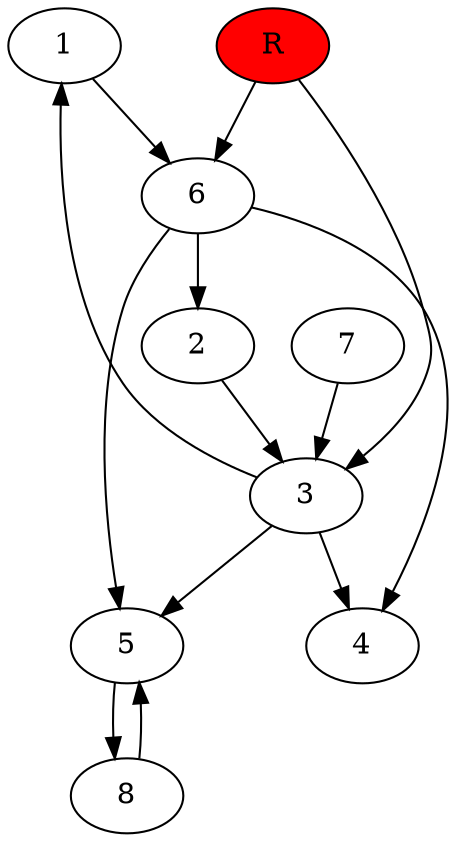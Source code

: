 digraph prb16285 {
	1
	2
	3
	4
	5
	6
	7
	8
	R [fillcolor="#ff0000" style=filled]
	1 -> 6
	2 -> 3
	3 -> 1
	3 -> 4
	3 -> 5
	5 -> 8
	6 -> 2
	6 -> 4
	6 -> 5
	7 -> 3
	8 -> 5
	R -> 3
	R -> 6
}
